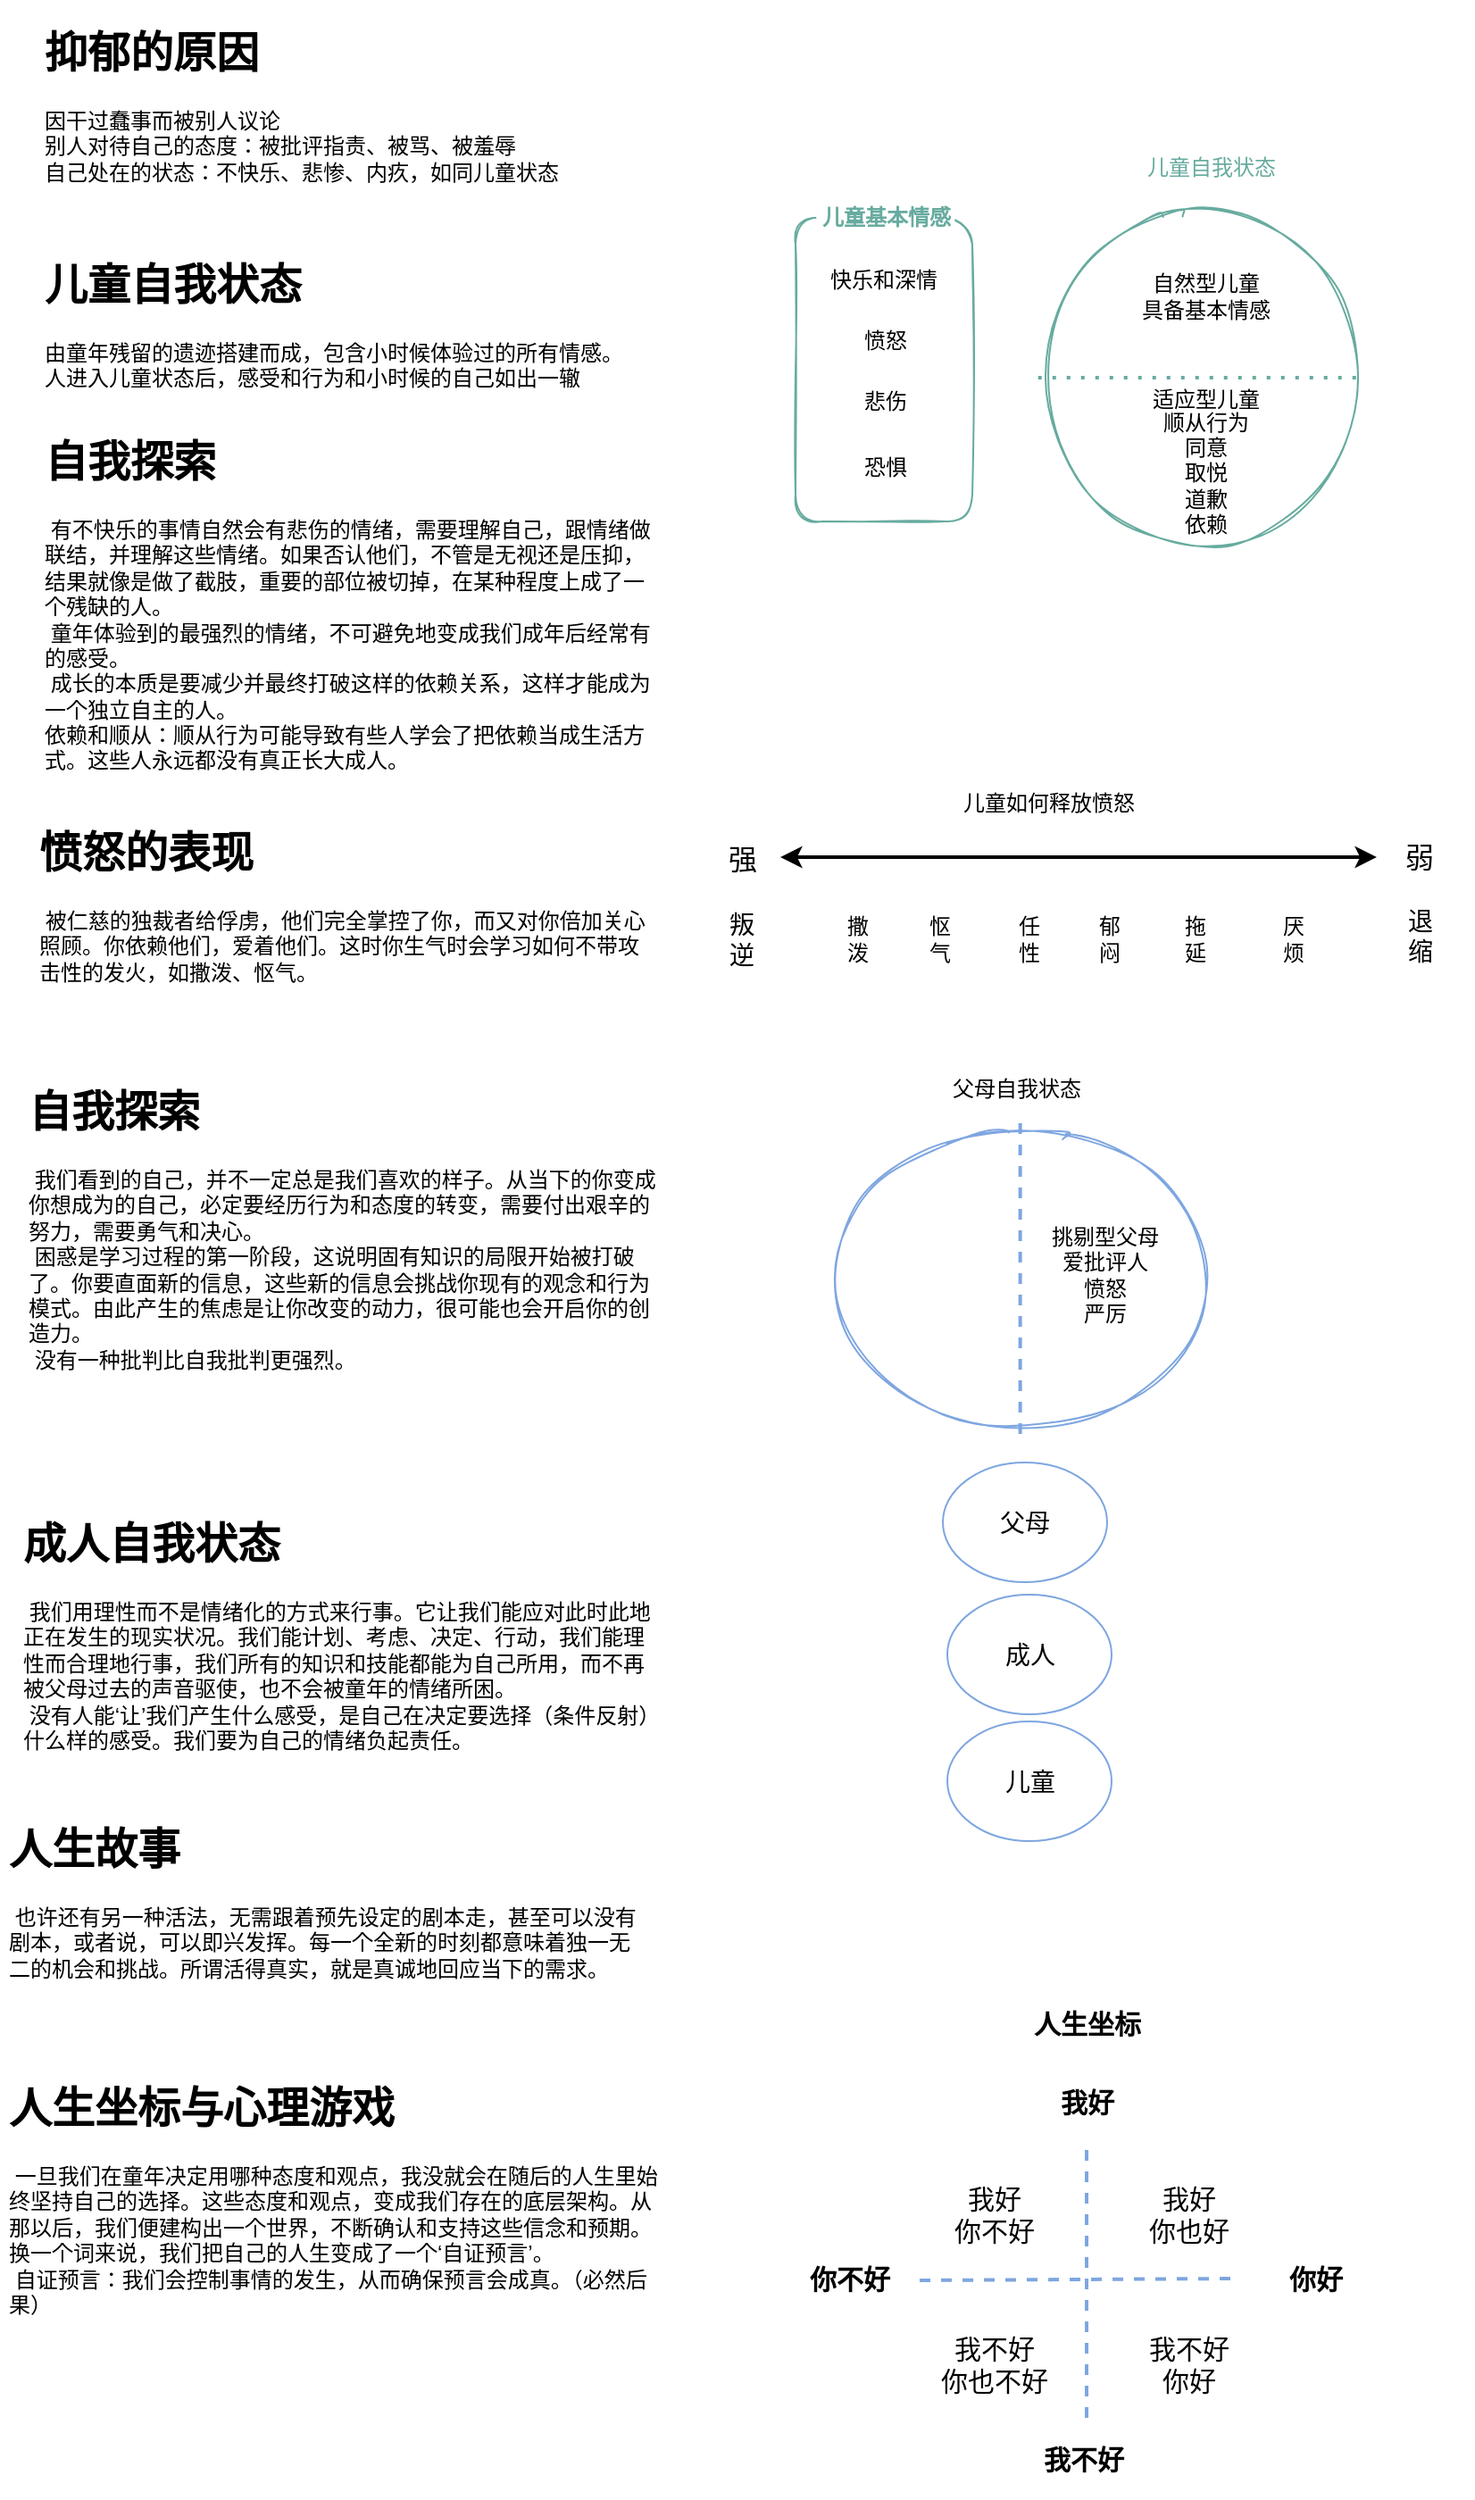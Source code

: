 <mxfile version="16.5.0" type="github">
  <diagram id="YAn2_cSFBUAaXqbegalO" name="Page-1">
    <mxGraphModel dx="1321" dy="864" grid="0" gridSize="10" guides="1" tooltips="1" connect="1" arrows="1" fold="1" page="1" pageScale="1" pageWidth="827" pageHeight="1169" math="0" shadow="0">
      <root>
        <mxCell id="0" />
        <mxCell id="1" parent="0" />
        <mxCell id="PdnqpYk0i5iZqw5W2xue-19" value="" style="ellipse;whiteSpace=wrap;html=1;shadow=0;sketch=1;fontColor=#000000;strokeColor=#67AB9F;fillColor=default;" parent="1" vertex="1">
          <mxGeometry x="600.37" y="171" width="183.63" height="191" as="geometry" />
        </mxCell>
        <mxCell id="PdnqpYk0i5iZqw5W2xue-2" value="&lt;h1&gt;抑郁的原因&lt;/h1&gt;&lt;div&gt;因干过蠢事而被别人议论&lt;/div&gt;&lt;div&gt;别人对待自己的态度：被批评指责、被骂、被羞辱&lt;/div&gt;&lt;div&gt;自己处在的状态：不快乐、悲惨、内疚，如同儿童状态&lt;/div&gt;&lt;p&gt;&lt;br&gt;&lt;/p&gt;" style="text;html=1;strokeColor=none;fillColor=none;spacing=5;spacingTop=-20;whiteSpace=wrap;overflow=hidden;rounded=0;" parent="1" vertex="1">
          <mxGeometry x="39" y="65" width="331" height="119" as="geometry" />
        </mxCell>
        <mxCell id="PdnqpYk0i5iZqw5W2xue-3" value="&lt;h1&gt;儿童自我状态&lt;/h1&gt;&lt;div&gt;由童年残留的遗迹搭建而成，包含小时候体验过的所有情感。&lt;/div&gt;&lt;div&gt;人进入儿童状态后，感受和行为和小时候的自己如出一辙&lt;/div&gt;" style="text;html=1;strokeColor=none;fillColor=none;spacing=5;spacingTop=-20;whiteSpace=wrap;overflow=hidden;rounded=0;" parent="1" vertex="1">
          <mxGeometry x="39" y="195" width="354" height="119" as="geometry" />
        </mxCell>
        <mxCell id="PdnqpYk0i5iZqw5W2xue-4" value="" style="rounded=1;whiteSpace=wrap;html=1;sketch=1;strokeColor=#67AB9F;" parent="1" vertex="1">
          <mxGeometry x="464.5" y="177" width="99" height="170" as="geometry" />
        </mxCell>
        <mxCell id="PdnqpYk0i5iZqw5W2xue-5" value="快乐和深情" style="text;html=1;strokeColor=none;fillColor=none;align=center;verticalAlign=middle;whiteSpace=wrap;rounded=0;sketch=1;" parent="1" vertex="1">
          <mxGeometry x="477" y="198" width="74" height="28" as="geometry" />
        </mxCell>
        <mxCell id="PdnqpYk0i5iZqw5W2xue-6" value="愤怒" style="text;html=1;strokeColor=none;fillColor=none;align=center;verticalAlign=middle;whiteSpace=wrap;rounded=0;sketch=1;" parent="1" vertex="1">
          <mxGeometry x="478" y="232" width="74" height="28" as="geometry" />
        </mxCell>
        <mxCell id="PdnqpYk0i5iZqw5W2xue-7" value="悲伤" style="text;html=1;strokeColor=none;fillColor=none;align=center;verticalAlign=middle;whiteSpace=wrap;rounded=0;sketch=1;" parent="1" vertex="1">
          <mxGeometry x="478" y="266" width="74" height="28" as="geometry" />
        </mxCell>
        <mxCell id="PdnqpYk0i5iZqw5W2xue-8" value="恐惧" style="text;html=1;strokeColor=none;fillColor=none;align=center;verticalAlign=middle;whiteSpace=wrap;rounded=0;sketch=1;" parent="1" vertex="1">
          <mxGeometry x="478" y="303" width="74" height="28" as="geometry" />
        </mxCell>
        <mxCell id="PdnqpYk0i5iZqw5W2xue-10" value="儿童基本情感" style="text;html=1;align=center;verticalAlign=middle;whiteSpace=wrap;rounded=0;sketch=1;fillColor=default;fontColor=#67AB9F;fontStyle=1" parent="1" vertex="1">
          <mxGeometry x="477" y="163" width="77" height="28" as="geometry" />
        </mxCell>
        <mxCell id="PdnqpYk0i5iZqw5W2xue-13" value="儿童自我状态" style="text;html=1;strokeColor=none;fillColor=default;align=center;verticalAlign=middle;whiteSpace=wrap;rounded=0;sketch=1;fontColor=#67AB9F;" parent="1" vertex="1">
          <mxGeometry x="658.5" y="135" width="77" height="28" as="geometry" />
        </mxCell>
        <mxCell id="PdnqpYk0i5iZqw5W2xue-14" value="自然型儿童&lt;br&gt;具备基本情感" style="text;html=1;strokeColor=none;fillColor=none;align=center;verticalAlign=middle;whiteSpace=wrap;rounded=0;shadow=0;sketch=1;fontColor=#000000;" parent="1" vertex="1">
          <mxGeometry x="652.5" y="206" width="83" height="30" as="geometry" />
        </mxCell>
        <mxCell id="PdnqpYk0i5iZqw5W2xue-15" value="适应型儿童" style="text;html=1;strokeColor=none;fillColor=none;align=center;verticalAlign=middle;whiteSpace=wrap;rounded=0;shadow=0;sketch=1;fontColor=#000000;" parent="1" vertex="1">
          <mxGeometry x="657.5" y="264" width="73" height="29" as="geometry" />
        </mxCell>
        <mxCell id="PdnqpYk0i5iZqw5W2xue-16" value="&lt;h1&gt;自我探索&lt;/h1&gt;&lt;div&gt;&lt;span style=&quot;white-space: pre&quot;&gt;	&lt;/span&gt;有不快乐的事情自然会有悲伤的情绪，需要理解自己，跟情绪做联结，并理解这些情绪。如果否认他们，不管是无视还是压抑，结果就像是做了截肢，重要的部位被切掉，在某种程度上成了一个残缺的人。&lt;/div&gt;&lt;div&gt;&lt;span style=&quot;white-space: pre&quot;&gt;	&lt;/span&gt;童年体验到的最强烈的情绪，不可避免地变成我们成年后经常有的感受。&lt;/div&gt;&lt;div&gt;&lt;span style=&quot;white-space: pre&quot;&gt;	&lt;/span&gt;成长的本质是要减少并最终打破这样的依赖关系，这样才能成为一个独立自主的人。&lt;br&gt;&lt;/div&gt;&lt;div&gt;依赖和顺从：顺从行为可能导致有些人学会了把依赖当成生活方式。这些人永远都没有真正长大成人。&lt;br&gt;&lt;/div&gt;" style="text;html=1;strokeColor=none;fillColor=none;spacing=5;spacingTop=-20;whiteSpace=wrap;overflow=hidden;rounded=0;" parent="1" vertex="1">
          <mxGeometry x="39" y="294" width="354" height="209" as="geometry" />
        </mxCell>
        <mxCell id="PdnqpYk0i5iZqw5W2xue-17" value="顺从行为&lt;br&gt;同意&lt;br&gt;取悦&lt;br&gt;道歉&lt;br&gt;依赖" style="text;html=1;strokeColor=none;fillColor=none;align=center;verticalAlign=middle;whiteSpace=wrap;rounded=0;shadow=0;sketch=1;fontColor=#000000;" parent="1" vertex="1">
          <mxGeometry x="641.74" y="287" width="104.5" height="66" as="geometry" />
        </mxCell>
        <mxCell id="PdnqpYk0i5iZqw5W2xue-21" value="" style="endArrow=none;dashed=1;html=1;dashPattern=1 3;strokeWidth=2;rounded=0;fontColor=#000000;entryX=1;entryY=0.5;entryDx=0;entryDy=0;exitX=0;exitY=0.5;exitDx=0;exitDy=0;strokeColor=#67AB9F;" parent="1" source="PdnqpYk0i5iZqw5W2xue-19" target="PdnqpYk0i5iZqw5W2xue-19" edge="1">
          <mxGeometry width="50" height="50" relative="1" as="geometry">
            <mxPoint x="526" y="318" as="sourcePoint" />
            <mxPoint x="576" y="268" as="targetPoint" />
          </mxGeometry>
        </mxCell>
        <mxCell id="KK1YKbXmgcOjcq8LJDTx-1" value="&lt;h1&gt;愤怒的表现&lt;/h1&gt;&lt;div&gt;&lt;span style=&quot;white-space: pre&quot;&gt;	&lt;/span&gt;被仁慈的独裁者给俘虏，他们完全掌控了你，而又对你倍加关心照顾。你依赖他们，爱着他们。这时你生气时会学习如何不带攻击性的发火，如撒泼、怄气。&lt;/div&gt;" style="text;html=1;strokeColor=none;fillColor=none;spacing=5;spacingTop=-20;whiteSpace=wrap;overflow=hidden;rounded=0;" vertex="1" parent="1">
          <mxGeometry x="36" y="513" width="351" height="131" as="geometry" />
        </mxCell>
        <mxCell id="KK1YKbXmgcOjcq8LJDTx-2" value="" style="endArrow=classic;startArrow=classic;html=1;rounded=0;strokeWidth=2;" edge="1" parent="1">
          <mxGeometry width="50" height="50" relative="1" as="geometry">
            <mxPoint x="456" y="535" as="sourcePoint" />
            <mxPoint x="790" y="535" as="targetPoint" />
          </mxGeometry>
        </mxCell>
        <mxCell id="KK1YKbXmgcOjcq8LJDTx-4" value="儿童如何释放愤怒" style="text;html=1;strokeColor=none;fillColor=none;align=center;verticalAlign=middle;whiteSpace=wrap;rounded=0;" vertex="1" parent="1">
          <mxGeometry x="537" y="492" width="139" height="26" as="geometry" />
        </mxCell>
        <mxCell id="KK1YKbXmgcOjcq8LJDTx-5" value="强" style="text;html=1;strokeColor=none;fillColor=none;align=center;verticalAlign=middle;whiteSpace=wrap;rounded=0;fontSize=16;" vertex="1" parent="1">
          <mxGeometry x="404.5" y="521" width="60" height="30" as="geometry" />
        </mxCell>
        <mxCell id="KK1YKbXmgcOjcq8LJDTx-6" value="弱" style="text;html=1;strokeColor=none;fillColor=none;align=center;verticalAlign=middle;whiteSpace=wrap;rounded=0;fontSize=16;" vertex="1" parent="1">
          <mxGeometry x="784" y="520" width="60" height="30" as="geometry" />
        </mxCell>
        <mxCell id="KK1YKbXmgcOjcq8LJDTx-7" value="叛逆" style="text;html=1;strokeColor=none;fillColor=none;align=center;verticalAlign=middle;whiteSpace=wrap;rounded=0;fontSize=14;" vertex="1" parent="1">
          <mxGeometry x="422" y="558" width="25" height="46" as="geometry" />
        </mxCell>
        <mxCell id="KK1YKbXmgcOjcq8LJDTx-8" value="退缩" style="text;html=1;strokeColor=none;fillColor=none;align=center;verticalAlign=middle;whiteSpace=wrap;rounded=0;fontSize=14;" vertex="1" parent="1">
          <mxGeometry x="801.5" y="555.5" width="25" height="46" as="geometry" />
        </mxCell>
        <mxCell id="KK1YKbXmgcOjcq8LJDTx-9" value="撒泼" style="text;html=1;strokeColor=none;fillColor=none;align=center;verticalAlign=middle;whiteSpace=wrap;rounded=0;" vertex="1" parent="1">
          <mxGeometry x="487" y="558" width="25" height="46" as="geometry" />
        </mxCell>
        <mxCell id="KK1YKbXmgcOjcq8LJDTx-10" value="怄气" style="text;html=1;strokeColor=none;fillColor=none;align=center;verticalAlign=middle;whiteSpace=wrap;rounded=0;" vertex="1" parent="1">
          <mxGeometry x="533" y="558" width="25" height="46" as="geometry" />
        </mxCell>
        <mxCell id="KK1YKbXmgcOjcq8LJDTx-11" value="任性" style="text;html=1;strokeColor=none;fillColor=none;align=center;verticalAlign=middle;whiteSpace=wrap;rounded=0;" vertex="1" parent="1">
          <mxGeometry x="583" y="558" width="25" height="46" as="geometry" />
        </mxCell>
        <mxCell id="KK1YKbXmgcOjcq8LJDTx-12" value="郁闷" style="text;html=1;strokeColor=none;fillColor=none;align=center;verticalAlign=middle;whiteSpace=wrap;rounded=0;" vertex="1" parent="1">
          <mxGeometry x="627.5" y="558" width="25" height="46" as="geometry" />
        </mxCell>
        <mxCell id="KK1YKbXmgcOjcq8LJDTx-13" value="拖延" style="text;html=1;strokeColor=none;fillColor=none;align=center;verticalAlign=middle;whiteSpace=wrap;rounded=0;" vertex="1" parent="1">
          <mxGeometry x="676" y="558" width="25" height="46" as="geometry" />
        </mxCell>
        <mxCell id="KK1YKbXmgcOjcq8LJDTx-14" value="厌烦" style="text;html=1;strokeColor=none;fillColor=none;align=center;verticalAlign=middle;whiteSpace=wrap;rounded=0;" vertex="1" parent="1">
          <mxGeometry x="730.5" y="558" width="25" height="46" as="geometry" />
        </mxCell>
        <mxCell id="KK1YKbXmgcOjcq8LJDTx-15" value="&lt;h1&gt;自我探索&lt;/h1&gt;&lt;div&gt;&lt;span style=&quot;white-space: pre&quot;&gt;	&lt;/span&gt;我们看到的自己，并不一定总是我们喜欢的样子。从当下的你变成你想成为的自己，必定要经历行为和态度的转变，需要付出艰辛的努力，需要勇气和决心。&lt;/div&gt;&lt;div&gt;&lt;span style=&quot;white-space: pre&quot;&gt;	&lt;/span&gt;困惑是学习过程的第一阶段，这说明固有知识的局限开始被打破了。你要直面新的信息，这些新的信息会挑战你现有的观念和行为模式。由此产生的焦虑是让你改变的动力，很可能也会开启你的创造力。&lt;br&gt;&lt;/div&gt;&lt;div&gt;&lt;span style=&quot;white-space: pre&quot;&gt;	&lt;/span&gt;没有一种批判比自我批判更强烈。&lt;br&gt;&lt;/div&gt;" style="text;html=1;strokeColor=none;fillColor=none;spacing=5;spacingTop=-20;whiteSpace=wrap;overflow=hidden;rounded=0;" vertex="1" parent="1">
          <mxGeometry x="30" y="658" width="363" height="183" as="geometry" />
        </mxCell>
        <mxCell id="KK1YKbXmgcOjcq8LJDTx-16" value="" style="ellipse;whiteSpace=wrap;html=1;shadow=0;sketch=1;strokeColor=#7EA6E0;" vertex="1" parent="1">
          <mxGeometry x="490" y="684" width="200.63" height="174" as="geometry" />
        </mxCell>
        <mxCell id="KK1YKbXmgcOjcq8LJDTx-17" value="父母自我状态" style="text;html=1;strokeColor=none;fillColor=none;align=center;verticalAlign=middle;whiteSpace=wrap;rounded=0;" vertex="1" parent="1">
          <mxGeometry x="518.5" y="652" width="139" height="26" as="geometry" />
        </mxCell>
        <mxCell id="KK1YKbXmgcOjcq8LJDTx-18" value="" style="endArrow=none;html=1;rounded=0;fontSize=14;strokeWidth=2;exitX=0.5;exitY=1;exitDx=0;exitDy=0;entryX=0.5;entryY=0;entryDx=0;entryDy=0;dashed=1;strokeColor=#7EA6E0;" edge="1" parent="1" source="KK1YKbXmgcOjcq8LJDTx-16" target="KK1YKbXmgcOjcq8LJDTx-16">
          <mxGeometry width="50" height="50" relative="1" as="geometry">
            <mxPoint x="619" y="761" as="sourcePoint" />
            <mxPoint x="669" y="711" as="targetPoint" />
          </mxGeometry>
        </mxCell>
        <mxCell id="KK1YKbXmgcOjcq8LJDTx-19" value="挑剔型父母&lt;br&gt;爱批评人&lt;br&gt;愤怒&lt;br&gt;严厉" style="text;html=1;strokeColor=none;fillColor=none;align=center;verticalAlign=middle;whiteSpace=wrap;rounded=0;" vertex="1" parent="1">
          <mxGeometry x="584.63" y="726" width="106" height="86" as="geometry" />
        </mxCell>
        <mxCell id="KK1YKbXmgcOjcq8LJDTx-20" value="&lt;h1&gt;成人自我状态&lt;/h1&gt;&lt;div&gt;&lt;span style=&quot;white-space: pre&quot;&gt;	&lt;/span&gt;我们用理性而不是情绪化的方式来行事。它让我们能应对此时此地正在发生的现实状况。我们能计划、考虑、决定、行动，我们能理性而合理地行事，我们所有的知识和技能都能为自己所用，而不再被父母过去的声音驱使，也不会被童年的情绪所困。&lt;br&gt;&lt;/div&gt;&lt;div&gt;&lt;span style=&quot;white-space: pre&quot;&gt;	&lt;/span&gt;没有人能‘让’我们产生什么感受，是自己在决定要选择（条件反射）什么样的感受。我们要为自己的情绪负起责任。&lt;br&gt;&lt;/div&gt;" style="text;html=1;strokeColor=none;fillColor=none;spacing=5;spacingTop=-20;whiteSpace=wrap;overflow=hidden;rounded=0;" vertex="1" parent="1">
          <mxGeometry x="27" y="900" width="363" height="183" as="geometry" />
        </mxCell>
        <mxCell id="KK1YKbXmgcOjcq8LJDTx-22" value="父母" style="ellipse;whiteSpace=wrap;html=1;fontSize=14;strokeColor=#7EA6E0;" vertex="1" parent="1">
          <mxGeometry x="547" y="874" width="92" height="67" as="geometry" />
        </mxCell>
        <mxCell id="KK1YKbXmgcOjcq8LJDTx-23" value="成人" style="ellipse;whiteSpace=wrap;html=1;fontSize=14;strokeColor=#7EA6E0;" vertex="1" parent="1">
          <mxGeometry x="549.5" y="948" width="92" height="67" as="geometry" />
        </mxCell>
        <mxCell id="KK1YKbXmgcOjcq8LJDTx-24" value="儿童" style="ellipse;whiteSpace=wrap;html=1;fontSize=14;strokeColor=#7EA6E0;" vertex="1" parent="1">
          <mxGeometry x="549.5" y="1019" width="92" height="67" as="geometry" />
        </mxCell>
        <mxCell id="KK1YKbXmgcOjcq8LJDTx-25" value="&lt;h1&gt;人生故事&lt;/h1&gt;&lt;div&gt;&lt;span style=&quot;white-space: pre&quot;&gt;	&lt;/span&gt;也许还有另一种活法，无需跟着预先设定的剧本走，甚至可以没有剧本，或者说，可以即兴发挥&lt;span&gt;。每一个全新的时刻都意味着独一无二的机会和挑战。所谓活得真实，就是真诚地回应当下的需求。&lt;/span&gt;&lt;/div&gt;" style="text;html=1;strokeColor=none;fillColor=none;spacing=5;spacingTop=-20;whiteSpace=wrap;overflow=hidden;rounded=0;" vertex="1" parent="1">
          <mxGeometry x="19" y="1071" width="363" height="127" as="geometry" />
        </mxCell>
        <mxCell id="KK1YKbXmgcOjcq8LJDTx-26" value="&lt;h1&gt;人生坐标与心理游戏&lt;/h1&gt;&lt;div&gt;&lt;span style=&quot;white-space: pre&quot;&gt;	&lt;/span&gt;一旦我们在童年决定用哪种态度和观点，我没就会在随后的人生里始终坚持自己的选择。这些态度和观点，变成我们存在的底层架构。从那以后，我们便建构出一个世界，不断确认和支持这些信念和预期。换一个词来说，我们把自己的人生变成了一个‘自证预言’。&lt;br&gt;&lt;/div&gt;&lt;div&gt;&lt;span style=&quot;white-space: pre&quot;&gt;	&lt;/span&gt;自证预言：我们会控制事情的发生，从而确保预言会成真。（必然后果）&lt;br&gt;&lt;/div&gt;" style="text;html=1;strokeColor=none;fillColor=none;spacing=5;spacingTop=-20;whiteSpace=wrap;overflow=hidden;rounded=0;" vertex="1" parent="1">
          <mxGeometry x="19" y="1216" width="377" height="210" as="geometry" />
        </mxCell>
        <mxCell id="KK1YKbXmgcOjcq8LJDTx-27" value="" style="endArrow=none;html=1;rounded=0;dashed=1;fontSize=14;strokeColor=#7EA6E0;strokeWidth=2;entryX=0;entryY=0.5;entryDx=0;entryDy=0;" edge="1" parent="1" target="KK1YKbXmgcOjcq8LJDTx-31">
          <mxGeometry width="50" height="50" relative="1" as="geometry">
            <mxPoint x="534" y="1332" as="sourcePoint" />
            <mxPoint x="746.24" y="1332" as="targetPoint" />
          </mxGeometry>
        </mxCell>
        <mxCell id="KK1YKbXmgcOjcq8LJDTx-28" value="" style="endArrow=none;html=1;rounded=0;dashed=1;fontSize=14;strokeColor=#7EA6E0;strokeWidth=2;" edge="1" parent="1">
          <mxGeometry width="50" height="50" relative="1" as="geometry">
            <mxPoint x="627.5" y="1259" as="sourcePoint" />
            <mxPoint x="627.5" y="1412" as="targetPoint" />
          </mxGeometry>
        </mxCell>
        <mxCell id="KK1YKbXmgcOjcq8LJDTx-29" value="人生坐标" style="text;html=1;strokeColor=none;fillColor=none;align=center;verticalAlign=middle;whiteSpace=wrap;rounded=0;fontSize=15;fontStyle=1" vertex="1" parent="1">
          <mxGeometry x="579.74" y="1166" width="96.26" height="44" as="geometry" />
        </mxCell>
        <mxCell id="KK1YKbXmgcOjcq8LJDTx-30" value="我好" style="text;html=1;strokeColor=none;fillColor=none;align=center;verticalAlign=middle;whiteSpace=wrap;rounded=0;fontSize=15;fontStyle=1" vertex="1" parent="1">
          <mxGeometry x="579.74" y="1210" width="96.26" height="44" as="geometry" />
        </mxCell>
        <mxCell id="KK1YKbXmgcOjcq8LJDTx-31" value="你好" style="text;html=1;strokeColor=none;fillColor=none;align=center;verticalAlign=middle;whiteSpace=wrap;rounded=0;fontSize=15;fontStyle=1" vertex="1" parent="1">
          <mxGeometry x="708" y="1309" width="96.26" height="44" as="geometry" />
        </mxCell>
        <mxCell id="KK1YKbXmgcOjcq8LJDTx-32" value="你不好" style="text;html=1;strokeColor=none;fillColor=none;align=center;verticalAlign=middle;whiteSpace=wrap;rounded=0;fontSize=15;fontStyle=1" vertex="1" parent="1">
          <mxGeometry x="447" y="1309" width="96.26" height="44" as="geometry" />
        </mxCell>
        <mxCell id="KK1YKbXmgcOjcq8LJDTx-33" value="我不好" style="text;html=1;strokeColor=none;fillColor=none;align=center;verticalAlign=middle;whiteSpace=wrap;rounded=0;fontSize=15;fontStyle=1" vertex="1" parent="1">
          <mxGeometry x="578" y="1410" width="96.26" height="44" as="geometry" />
        </mxCell>
        <mxCell id="KK1YKbXmgcOjcq8LJDTx-34" value="我好&lt;br&gt;你不好" style="text;html=1;strokeColor=none;fillColor=none;align=center;verticalAlign=middle;whiteSpace=wrap;rounded=0;fontSize=15;" vertex="1" parent="1">
          <mxGeometry x="528" y="1273" width="96.26" height="44" as="geometry" />
        </mxCell>
        <mxCell id="KK1YKbXmgcOjcq8LJDTx-36" value="我好&lt;br&gt;你也好" style="text;html=1;strokeColor=none;fillColor=none;align=center;verticalAlign=middle;whiteSpace=wrap;rounded=0;fontSize=15;" vertex="1" parent="1">
          <mxGeometry x="637" y="1273" width="96.26" height="44" as="geometry" />
        </mxCell>
        <mxCell id="KK1YKbXmgcOjcq8LJDTx-37" value="我不好&lt;br&gt;你也不好" style="text;html=1;strokeColor=none;fillColor=none;align=center;verticalAlign=middle;whiteSpace=wrap;rounded=0;fontSize=15;" vertex="1" parent="1">
          <mxGeometry x="528" y="1357" width="96.26" height="44" as="geometry" />
        </mxCell>
        <mxCell id="KK1YKbXmgcOjcq8LJDTx-38" value="我不好&lt;br&gt;你好" style="text;html=1;strokeColor=none;fillColor=none;align=center;verticalAlign=middle;whiteSpace=wrap;rounded=0;fontSize=15;" vertex="1" parent="1">
          <mxGeometry x="637" y="1357" width="96.26" height="44" as="geometry" />
        </mxCell>
      </root>
    </mxGraphModel>
  </diagram>
</mxfile>
